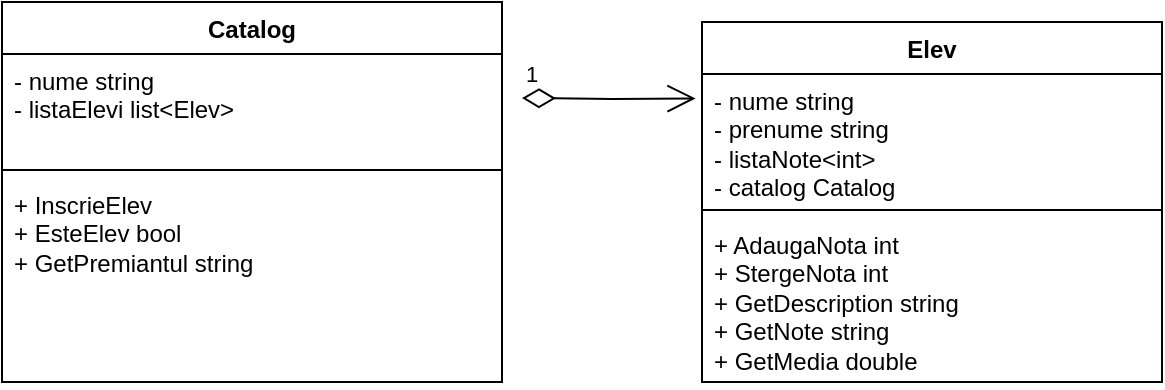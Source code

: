 <mxfile version="21.6.5" type="device">
  <diagram name="Page-1" id="XlGtz8T2uEl8JNPTrJOj">
    <mxGraphModel dx="700" dy="515" grid="1" gridSize="10" guides="1" tooltips="1" connect="1" arrows="1" fold="1" page="1" pageScale="1" pageWidth="827" pageHeight="1169" math="0" shadow="0">
      <root>
        <mxCell id="0" />
        <mxCell id="1" parent="0" />
        <mxCell id="bsKRDVLyZ6whVTn81kDM-1" value="Catalog" style="swimlane;fontStyle=1;align=center;verticalAlign=top;childLayout=stackLayout;horizontal=1;startSize=26;horizontalStack=0;resizeParent=1;resizeParentMax=0;resizeLast=0;collapsible=1;marginBottom=0;whiteSpace=wrap;html=1;" vertex="1" parent="1">
          <mxGeometry x="70" y="130" width="250" height="190" as="geometry" />
        </mxCell>
        <mxCell id="bsKRDVLyZ6whVTn81kDM-2" value="- nume string&lt;br&gt;- listaElevi list&amp;lt;Elev&amp;gt;" style="text;strokeColor=none;fillColor=none;align=left;verticalAlign=top;spacingLeft=4;spacingRight=4;overflow=hidden;rotatable=0;points=[[0,0.5],[1,0.5]];portConstraint=eastwest;whiteSpace=wrap;html=1;" vertex="1" parent="bsKRDVLyZ6whVTn81kDM-1">
          <mxGeometry y="26" width="250" height="54" as="geometry" />
        </mxCell>
        <mxCell id="bsKRDVLyZ6whVTn81kDM-3" value="" style="line;strokeWidth=1;fillColor=none;align=left;verticalAlign=middle;spacingTop=-1;spacingLeft=3;spacingRight=3;rotatable=0;labelPosition=right;points=[];portConstraint=eastwest;strokeColor=inherit;" vertex="1" parent="bsKRDVLyZ6whVTn81kDM-1">
          <mxGeometry y="80" width="250" height="8" as="geometry" />
        </mxCell>
        <mxCell id="bsKRDVLyZ6whVTn81kDM-4" value="+ InscrieElev&amp;nbsp;&lt;br&gt;+ EsteElev bool&lt;br&gt;+ &lt;span style=&quot;background-color: rgb(255, 255, 255);&quot;&gt;GetPremiantul&amp;nbsp;&lt;/span&gt;string" style="text;strokeColor=none;fillColor=none;align=left;verticalAlign=top;spacingLeft=4;spacingRight=4;overflow=hidden;rotatable=0;points=[[0,0.5],[1,0.5]];portConstraint=eastwest;whiteSpace=wrap;html=1;" vertex="1" parent="bsKRDVLyZ6whVTn81kDM-1">
          <mxGeometry y="88" width="250" height="102" as="geometry" />
        </mxCell>
        <mxCell id="bsKRDVLyZ6whVTn81kDM-5" value="Elev" style="swimlane;fontStyle=1;align=center;verticalAlign=top;childLayout=stackLayout;horizontal=1;startSize=26;horizontalStack=0;resizeParent=1;resizeParentMax=0;resizeLast=0;collapsible=1;marginBottom=0;whiteSpace=wrap;html=1;" vertex="1" parent="1">
          <mxGeometry x="420" y="140" width="230" height="180" as="geometry" />
        </mxCell>
        <mxCell id="bsKRDVLyZ6whVTn81kDM-6" value="- nume string&lt;br&gt;- prenume string&lt;br&gt;- listaNote&amp;lt;int&amp;gt;&lt;br&gt;- catalog Catalog" style="text;strokeColor=none;fillColor=none;align=left;verticalAlign=top;spacingLeft=4;spacingRight=4;overflow=hidden;rotatable=0;points=[[0,0.5],[1,0.5]];portConstraint=eastwest;whiteSpace=wrap;html=1;" vertex="1" parent="bsKRDVLyZ6whVTn81kDM-5">
          <mxGeometry y="26" width="230" height="64" as="geometry" />
        </mxCell>
        <mxCell id="bsKRDVLyZ6whVTn81kDM-7" value="" style="line;strokeWidth=1;fillColor=none;align=left;verticalAlign=middle;spacingTop=-1;spacingLeft=3;spacingRight=3;rotatable=0;labelPosition=right;points=[];portConstraint=eastwest;strokeColor=inherit;" vertex="1" parent="bsKRDVLyZ6whVTn81kDM-5">
          <mxGeometry y="90" width="230" height="8" as="geometry" />
        </mxCell>
        <mxCell id="bsKRDVLyZ6whVTn81kDM-8" value="+ AdaugaNota int&lt;br&gt;+ StergeNota int&lt;br&gt;+ GetDescription string&lt;br&gt;+ GetNote string&lt;br&gt;+ GetMedia double" style="text;strokeColor=none;fillColor=none;align=left;verticalAlign=top;spacingLeft=4;spacingRight=4;overflow=hidden;rotatable=0;points=[[0,0.5],[1,0.5]];portConstraint=eastwest;whiteSpace=wrap;html=1;" vertex="1" parent="bsKRDVLyZ6whVTn81kDM-5">
          <mxGeometry y="98" width="230" height="82" as="geometry" />
        </mxCell>
        <mxCell id="bsKRDVLyZ6whVTn81kDM-10" value="1" style="endArrow=open;html=1;endSize=12;startArrow=diamondThin;startSize=14;startFill=0;edgeStyle=orthogonalEdgeStyle;align=left;verticalAlign=bottom;rounded=0;entryX=-0.014;entryY=0.191;entryDx=0;entryDy=0;entryPerimeter=0;" edge="1" parent="1" target="bsKRDVLyZ6whVTn81kDM-6">
          <mxGeometry x="-1" y="3" relative="1" as="geometry">
            <mxPoint x="330" y="178" as="sourcePoint" />
            <mxPoint x="413.5" y="180" as="targetPoint" />
          </mxGeometry>
        </mxCell>
      </root>
    </mxGraphModel>
  </diagram>
</mxfile>
